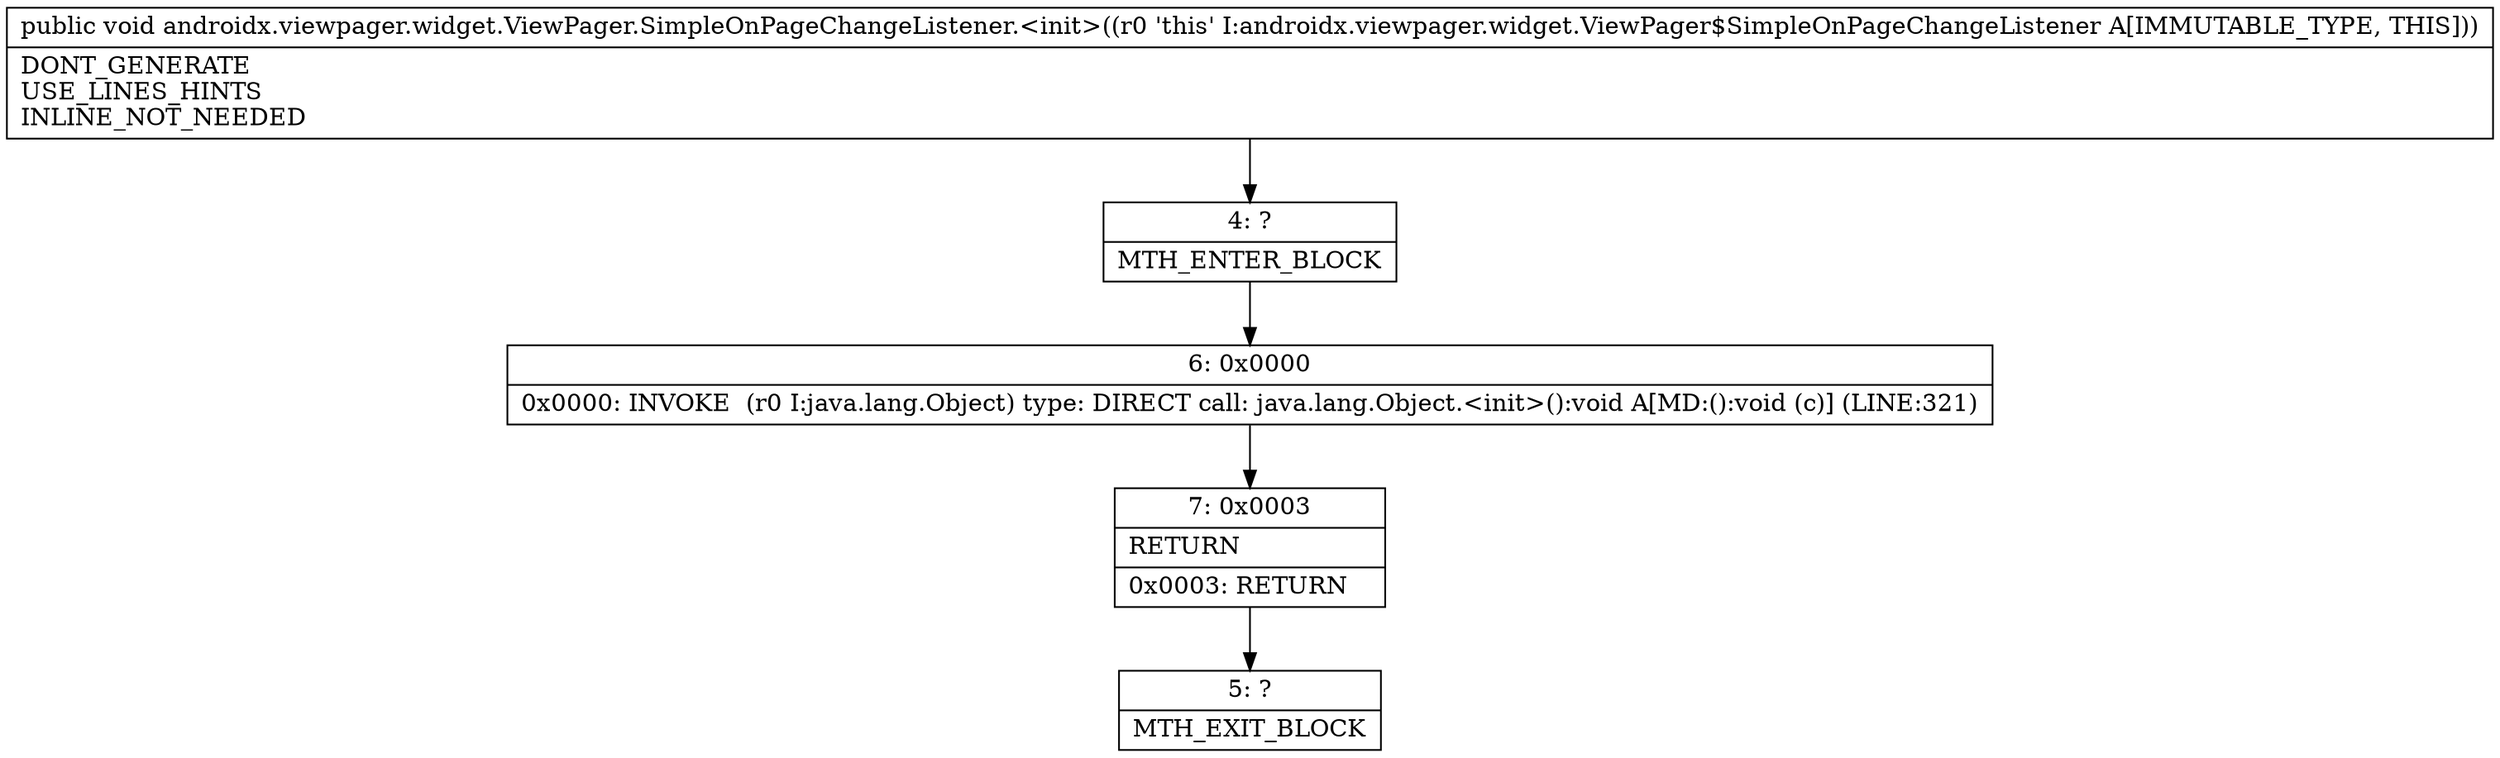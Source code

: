 digraph "CFG forandroidx.viewpager.widget.ViewPager.SimpleOnPageChangeListener.\<init\>()V" {
Node_4 [shape=record,label="{4\:\ ?|MTH_ENTER_BLOCK\l}"];
Node_6 [shape=record,label="{6\:\ 0x0000|0x0000: INVOKE  (r0 I:java.lang.Object) type: DIRECT call: java.lang.Object.\<init\>():void A[MD:():void (c)] (LINE:321)\l}"];
Node_7 [shape=record,label="{7\:\ 0x0003|RETURN\l|0x0003: RETURN   \l}"];
Node_5 [shape=record,label="{5\:\ ?|MTH_EXIT_BLOCK\l}"];
MethodNode[shape=record,label="{public void androidx.viewpager.widget.ViewPager.SimpleOnPageChangeListener.\<init\>((r0 'this' I:androidx.viewpager.widget.ViewPager$SimpleOnPageChangeListener A[IMMUTABLE_TYPE, THIS]))  | DONT_GENERATE\lUSE_LINES_HINTS\lINLINE_NOT_NEEDED\l}"];
MethodNode -> Node_4;Node_4 -> Node_6;
Node_6 -> Node_7;
Node_7 -> Node_5;
}

